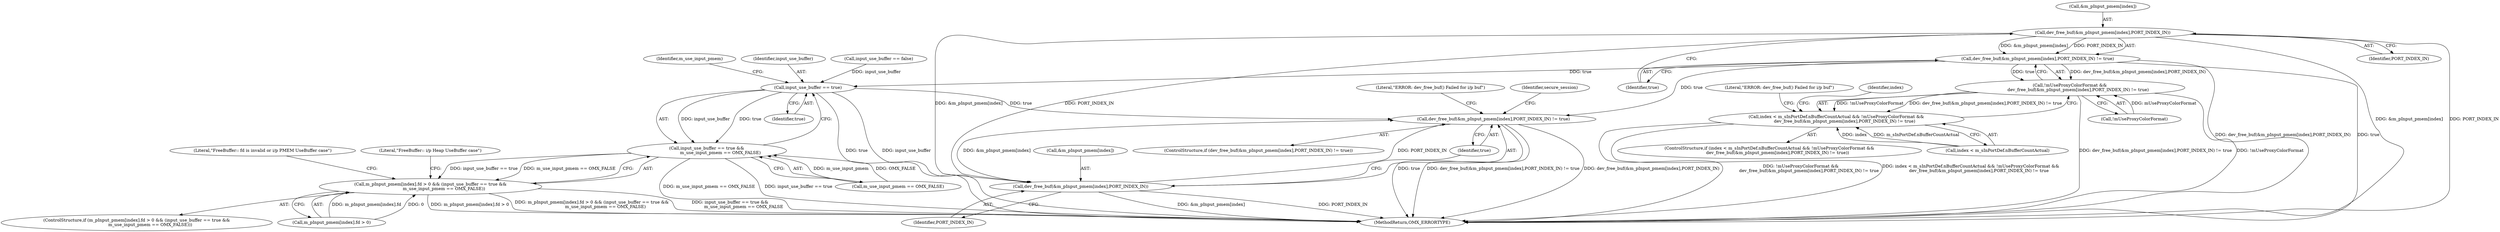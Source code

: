 digraph "0_Android_4ed06d14080d8667d5be14eed200e378cba78345_2@API" {
"1000186" [label="(Call,dev_free_buf(&m_pInput_pmem[index],PORT_INDEX_IN))"];
"1000185" [label="(Call,dev_free_buf(&m_pInput_pmem[index],PORT_INDEX_IN) != true)"];
"1000182" [label="(Call,!mUseProxyColorFormat &&\n            dev_free_buf(&m_pInput_pmem[index],PORT_INDEX_IN) != true)"];
"1000176" [label="(Call,index < m_sInPortDef.nBufferCountActual && !mUseProxyColorFormat &&\n            dev_free_buf(&m_pInput_pmem[index],PORT_INDEX_IN) != true)"];
"1000281" [label="(Call,input_use_buffer == true)"];
"1000280" [label="(Call,input_use_buffer == true &&\n                    m_use_input_pmem == OMX_FALSE)"];
"1000272" [label="(Call,m_pInput_pmem[index].fd > 0 && (input_use_buffer == true &&\n                    m_use_input_pmem == OMX_FALSE))"];
"1000291" [label="(Call,dev_free_buf(&m_pInput_pmem[index],PORT_INDEX_IN) != true)"];
"1000292" [label="(Call,dev_free_buf(&m_pInput_pmem[index],PORT_INDEX_IN))"];
"1000283" [label="(Identifier,true)"];
"1000289" [label="(Literal,\"FreeBuffer:: i/p Heap UseBuffer case\")"];
"1000176" [label="(Call,index < m_sInPortDef.nBufferCountActual && !mUseProxyColorFormat &&\n            dev_free_buf(&m_pInput_pmem[index],PORT_INDEX_IN) != true)"];
"1000291" [label="(Call,dev_free_buf(&m_pInput_pmem[index],PORT_INDEX_IN) != true)"];
"1000273" [label="(Call,m_pInput_pmem[index].fd > 0)"];
"1000349" [label="(MethodReturn,OMX_ERRORTYPE)"];
"1000175" [label="(ControlStructure,if (index < m_sInPortDef.nBufferCountActual && !mUseProxyColorFormat &&\n            dev_free_buf(&m_pInput_pmem[index],PORT_INDEX_IN) != true))"];
"1000192" [label="(Identifier,true)"];
"1000177" [label="(Call,index < m_sInPortDef.nBufferCountActual)"];
"1000195" [label="(Literal,\"ERROR: dev_free_buf() Failed for i/p buf\")"];
"1000304" [label="(Identifier,secure_session)"];
"1000282" [label="(Identifier,input_use_buffer)"];
"1000292" [label="(Call,dev_free_buf(&m_pInput_pmem[index],PORT_INDEX_IN))"];
"1000182" [label="(Call,!mUseProxyColorFormat &&\n            dev_free_buf(&m_pInput_pmem[index],PORT_INDEX_IN) != true)"];
"1000272" [label="(Call,m_pInput_pmem[index].fd > 0 && (input_use_buffer == true &&\n                    m_use_input_pmem == OMX_FALSE))"];
"1000284" [label="(Call,m_use_input_pmem == OMX_FALSE)"];
"1000186" [label="(Call,dev_free_buf(&m_pInput_pmem[index],PORT_INDEX_IN))"];
"1000297" [label="(Identifier,PORT_INDEX_IN)"];
"1000191" [label="(Identifier,PORT_INDEX_IN)"];
"1000293" [label="(Call,&m_pInput_pmem[index])"];
"1000187" [label="(Call,&m_pInput_pmem[index])"];
"1000183" [label="(Call,!mUseProxyColorFormat)"];
"1000301" [label="(Literal,\"ERROR: dev_free_buf() Failed for i/p buf\")"];
"1000199" [label="(Identifier,index)"];
"1000298" [label="(Identifier,true)"];
"1000271" [label="(ControlStructure,if (m_pInput_pmem[index].fd > 0 && (input_use_buffer == true &&\n                    m_use_input_pmem == OMX_FALSE)))"];
"1000346" [label="(Literal,\"FreeBuffer:: fd is invalid or i/p PMEM UseBuffer case\")"];
"1000215" [label="(Call,input_use_buffer == false)"];
"1000280" [label="(Call,input_use_buffer == true &&\n                    m_use_input_pmem == OMX_FALSE)"];
"1000281" [label="(Call,input_use_buffer == true)"];
"1000285" [label="(Identifier,m_use_input_pmem)"];
"1000290" [label="(ControlStructure,if (dev_free_buf(&m_pInput_pmem[index],PORT_INDEX_IN) != true))"];
"1000185" [label="(Call,dev_free_buf(&m_pInput_pmem[index],PORT_INDEX_IN) != true)"];
"1000186" -> "1000185"  [label="AST: "];
"1000186" -> "1000191"  [label="CFG: "];
"1000187" -> "1000186"  [label="AST: "];
"1000191" -> "1000186"  [label="AST: "];
"1000192" -> "1000186"  [label="CFG: "];
"1000186" -> "1000349"  [label="DDG: &m_pInput_pmem[index]"];
"1000186" -> "1000349"  [label="DDG: PORT_INDEX_IN"];
"1000186" -> "1000185"  [label="DDG: &m_pInput_pmem[index]"];
"1000186" -> "1000185"  [label="DDG: PORT_INDEX_IN"];
"1000186" -> "1000292"  [label="DDG: &m_pInput_pmem[index]"];
"1000186" -> "1000292"  [label="DDG: PORT_INDEX_IN"];
"1000185" -> "1000182"  [label="AST: "];
"1000185" -> "1000192"  [label="CFG: "];
"1000192" -> "1000185"  [label="AST: "];
"1000182" -> "1000185"  [label="CFG: "];
"1000185" -> "1000349"  [label="DDG: dev_free_buf(&m_pInput_pmem[index],PORT_INDEX_IN)"];
"1000185" -> "1000349"  [label="DDG: true"];
"1000185" -> "1000182"  [label="DDG: dev_free_buf(&m_pInput_pmem[index],PORT_INDEX_IN)"];
"1000185" -> "1000182"  [label="DDG: true"];
"1000185" -> "1000281"  [label="DDG: true"];
"1000185" -> "1000291"  [label="DDG: true"];
"1000182" -> "1000176"  [label="AST: "];
"1000182" -> "1000183"  [label="CFG: "];
"1000183" -> "1000182"  [label="AST: "];
"1000176" -> "1000182"  [label="CFG: "];
"1000182" -> "1000349"  [label="DDG: dev_free_buf(&m_pInput_pmem[index],PORT_INDEX_IN) != true"];
"1000182" -> "1000349"  [label="DDG: !mUseProxyColorFormat"];
"1000182" -> "1000176"  [label="DDG: !mUseProxyColorFormat"];
"1000182" -> "1000176"  [label="DDG: dev_free_buf(&m_pInput_pmem[index],PORT_INDEX_IN) != true"];
"1000183" -> "1000182"  [label="DDG: mUseProxyColorFormat"];
"1000176" -> "1000175"  [label="AST: "];
"1000176" -> "1000177"  [label="CFG: "];
"1000177" -> "1000176"  [label="AST: "];
"1000195" -> "1000176"  [label="CFG: "];
"1000199" -> "1000176"  [label="CFG: "];
"1000176" -> "1000349"  [label="DDG: !mUseProxyColorFormat &&\n            dev_free_buf(&m_pInput_pmem[index],PORT_INDEX_IN) != true"];
"1000176" -> "1000349"  [label="DDG: index < m_sInPortDef.nBufferCountActual && !mUseProxyColorFormat &&\n            dev_free_buf(&m_pInput_pmem[index],PORT_INDEX_IN) != true"];
"1000177" -> "1000176"  [label="DDG: index"];
"1000177" -> "1000176"  [label="DDG: m_sInPortDef.nBufferCountActual"];
"1000281" -> "1000280"  [label="AST: "];
"1000281" -> "1000283"  [label="CFG: "];
"1000282" -> "1000281"  [label="AST: "];
"1000283" -> "1000281"  [label="AST: "];
"1000285" -> "1000281"  [label="CFG: "];
"1000280" -> "1000281"  [label="CFG: "];
"1000281" -> "1000349"  [label="DDG: input_use_buffer"];
"1000281" -> "1000349"  [label="DDG: true"];
"1000281" -> "1000280"  [label="DDG: input_use_buffer"];
"1000281" -> "1000280"  [label="DDG: true"];
"1000215" -> "1000281"  [label="DDG: input_use_buffer"];
"1000281" -> "1000291"  [label="DDG: true"];
"1000280" -> "1000272"  [label="AST: "];
"1000280" -> "1000284"  [label="CFG: "];
"1000284" -> "1000280"  [label="AST: "];
"1000272" -> "1000280"  [label="CFG: "];
"1000280" -> "1000349"  [label="DDG: m_use_input_pmem == OMX_FALSE"];
"1000280" -> "1000349"  [label="DDG: input_use_buffer == true"];
"1000280" -> "1000272"  [label="DDG: input_use_buffer == true"];
"1000280" -> "1000272"  [label="DDG: m_use_input_pmem == OMX_FALSE"];
"1000284" -> "1000280"  [label="DDG: m_use_input_pmem"];
"1000284" -> "1000280"  [label="DDG: OMX_FALSE"];
"1000272" -> "1000271"  [label="AST: "];
"1000272" -> "1000273"  [label="CFG: "];
"1000273" -> "1000272"  [label="AST: "];
"1000289" -> "1000272"  [label="CFG: "];
"1000346" -> "1000272"  [label="CFG: "];
"1000272" -> "1000349"  [label="DDG: input_use_buffer == true &&\n                    m_use_input_pmem == OMX_FALSE"];
"1000272" -> "1000349"  [label="DDG: m_pInput_pmem[index].fd > 0"];
"1000272" -> "1000349"  [label="DDG: m_pInput_pmem[index].fd > 0 && (input_use_buffer == true &&\n                    m_use_input_pmem == OMX_FALSE)"];
"1000273" -> "1000272"  [label="DDG: m_pInput_pmem[index].fd"];
"1000273" -> "1000272"  [label="DDG: 0"];
"1000291" -> "1000290"  [label="AST: "];
"1000291" -> "1000298"  [label="CFG: "];
"1000292" -> "1000291"  [label="AST: "];
"1000298" -> "1000291"  [label="AST: "];
"1000301" -> "1000291"  [label="CFG: "];
"1000304" -> "1000291"  [label="CFG: "];
"1000291" -> "1000349"  [label="DDG: true"];
"1000291" -> "1000349"  [label="DDG: dev_free_buf(&m_pInput_pmem[index],PORT_INDEX_IN) != true"];
"1000291" -> "1000349"  [label="DDG: dev_free_buf(&m_pInput_pmem[index],PORT_INDEX_IN)"];
"1000292" -> "1000291"  [label="DDG: &m_pInput_pmem[index]"];
"1000292" -> "1000291"  [label="DDG: PORT_INDEX_IN"];
"1000292" -> "1000297"  [label="CFG: "];
"1000293" -> "1000292"  [label="AST: "];
"1000297" -> "1000292"  [label="AST: "];
"1000298" -> "1000292"  [label="CFG: "];
"1000292" -> "1000349"  [label="DDG: &m_pInput_pmem[index]"];
"1000292" -> "1000349"  [label="DDG: PORT_INDEX_IN"];
}
